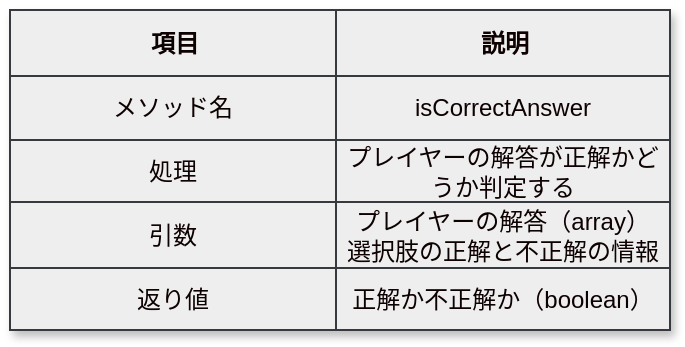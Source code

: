 <mxfile>
    <diagram id="vKuEH-y9Z0ZvnTDw-Nh4" name="ページ1">
        <mxGraphModel dx="557" dy="374" grid="0" gridSize="10" guides="1" tooltips="1" connect="1" arrows="1" fold="1" page="1" pageScale="1" pageWidth="827" pageHeight="1169" math="0" shadow="0">
            <root>
                <mxCell id="0"/>
                <mxCell id="1" parent="0"/>
                <mxCell id="2" value="Assets" style="childLayout=tableLayout;recursiveResize=0;shadow=1;fillColor=#eeeeee;strokeColor=#36393d;fontColor=#0e0101;" parent="1" vertex="1">
                    <mxGeometry x="134" y="92" width="330" height="160" as="geometry"/>
                </mxCell>
                <mxCell id="3" style="shape=tableRow;horizontal=0;startSize=0;swimlaneHead=0;swimlaneBody=0;top=0;left=0;bottom=0;right=0;dropTarget=0;collapsible=0;recursiveResize=0;expand=0;fontStyle=0;fillColor=#eeeeee;strokeColor=#36393d;fontColor=#0e0101;" parent="2" vertex="1">
                    <mxGeometry width="330" height="33" as="geometry"/>
                </mxCell>
                <mxCell id="4" value="項目" style="connectable=0;recursiveResize=0;align=center;fontStyle=1;html=1;fillColor=#eeeeee;strokeColor=#36393d;fontColor=#0e0101;" parent="3" vertex="1">
                    <mxGeometry width="163" height="33" as="geometry">
                        <mxRectangle width="163" height="33" as="alternateBounds"/>
                    </mxGeometry>
                </mxCell>
                <mxCell id="5" value="説明" style="connectable=0;recursiveResize=0;align=center;fontStyle=1;html=1;fillColor=#eeeeee;strokeColor=#36393d;fontColor=#0e0101;" parent="3" vertex="1">
                    <mxGeometry x="163" width="167" height="33" as="geometry">
                        <mxRectangle width="167" height="33" as="alternateBounds"/>
                    </mxGeometry>
                </mxCell>
                <mxCell id="7" value="" style="shape=tableRow;horizontal=0;startSize=0;swimlaneHead=0;swimlaneBody=0;top=0;left=0;bottom=0;right=0;dropTarget=0;collapsible=0;recursiveResize=0;expand=0;fontStyle=0;fillColor=#eeeeee;strokeColor=#36393d;fontColor=#0e0101;" parent="2" vertex="1">
                    <mxGeometry y="33" width="330" height="32" as="geometry"/>
                </mxCell>
                <mxCell id="8" value="メソッド名" style="connectable=0;recursiveResize=0;align=center;whiteSpace=wrap;html=1;fillColor=#eeeeee;strokeColor=#36393d;fontColor=#0e0101;" parent="7" vertex="1">
                    <mxGeometry width="163" height="32" as="geometry">
                        <mxRectangle width="163" height="32" as="alternateBounds"/>
                    </mxGeometry>
                </mxCell>
                <mxCell id="9" value="isCorrectAnswer" style="connectable=0;recursiveResize=0;align=center;whiteSpace=wrap;html=1;fillColor=#eeeeee;strokeColor=#36393d;fontColor=#0e0101;" parent="7" vertex="1">
                    <mxGeometry x="163" width="167" height="32" as="geometry">
                        <mxRectangle width="167" height="32" as="alternateBounds"/>
                    </mxGeometry>
                </mxCell>
                <mxCell id="11" value="" style="shape=tableRow;horizontal=0;startSize=0;swimlaneHead=0;swimlaneBody=0;top=0;left=0;bottom=0;right=0;dropTarget=0;collapsible=0;recursiveResize=0;expand=0;fontStyle=1;fillColor=#eeeeee;strokeColor=#36393d;fontColor=#0e0101;" parent="2" vertex="1">
                    <mxGeometry y="65" width="330" height="31" as="geometry"/>
                </mxCell>
                <mxCell id="12" value="処理" style="connectable=0;recursiveResize=0;whiteSpace=wrap;html=1;fillColor=#eeeeee;strokeColor=#36393d;fontColor=#0e0101;" parent="11" vertex="1">
                    <mxGeometry width="163" height="31" as="geometry">
                        <mxRectangle width="163" height="31" as="alternateBounds"/>
                    </mxGeometry>
                </mxCell>
                <mxCell id="13" value="プレイヤーの解答が正解かどうか判定する" style="connectable=0;recursiveResize=0;whiteSpace=wrap;html=1;fillColor=#eeeeee;strokeColor=#36393d;fontColor=#0e0101;" parent="11" vertex="1">
                    <mxGeometry x="163" width="167" height="31" as="geometry">
                        <mxRectangle width="167" height="31" as="alternateBounds"/>
                    </mxGeometry>
                </mxCell>
                <mxCell id="15" value="" style="shape=tableRow;horizontal=0;startSize=0;swimlaneHead=0;swimlaneBody=0;top=0;left=0;bottom=0;right=0;dropTarget=0;collapsible=0;recursiveResize=0;expand=0;fontStyle=0;fillColor=#eeeeee;strokeColor=#36393d;fontColor=#0e0101;" parent="2" vertex="1">
                    <mxGeometry y="96" width="330" height="33" as="geometry"/>
                </mxCell>
                <mxCell id="16" value="引数" style="connectable=0;recursiveResize=0;fontStyle=0;align=center;whiteSpace=wrap;html=1;fillColor=#eeeeee;strokeColor=#36393d;fontColor=#0e0101;" parent="15" vertex="1">
                    <mxGeometry width="163" height="33" as="geometry">
                        <mxRectangle width="163" height="33" as="alternateBounds"/>
                    </mxGeometry>
                </mxCell>
                <mxCell id="17" value="プレイヤーの解答（array）&lt;br&gt;選択肢の正解と不正解の情報" style="connectable=0;recursiveResize=0;fontStyle=0;align=center;whiteSpace=wrap;html=1;fillColor=#eeeeee;strokeColor=#36393d;fontColor=#0e0101;" parent="15" vertex="1">
                    <mxGeometry x="163" width="167" height="33" as="geometry">
                        <mxRectangle width="167" height="33" as="alternateBounds"/>
                    </mxGeometry>
                </mxCell>
                <mxCell id="19" value="" style="shape=tableRow;horizontal=0;startSize=0;swimlaneHead=0;swimlaneBody=0;top=0;left=0;bottom=0;right=0;dropTarget=0;collapsible=0;recursiveResize=0;expand=0;fontStyle=1;fillColor=#eeeeee;strokeColor=#36393d;fontColor=#0e0101;" parent="2" vertex="1">
                    <mxGeometry y="129" width="330" height="31" as="geometry"/>
                </mxCell>
                <mxCell id="20" value="返り値" style="connectable=0;recursiveResize=0;whiteSpace=wrap;html=1;fillColor=#eeeeee;strokeColor=#36393d;fontColor=#0e0101;" parent="19" vertex="1">
                    <mxGeometry width="163" height="31" as="geometry">
                        <mxRectangle width="163" height="31" as="alternateBounds"/>
                    </mxGeometry>
                </mxCell>
                <mxCell id="21" value="正解か不正解か（boolean）" style="connectable=0;recursiveResize=0;whiteSpace=wrap;html=1;fillColor=#eeeeee;strokeColor=#36393d;fontColor=#0e0101;" parent="19" vertex="1">
                    <mxGeometry x="163" width="167" height="31" as="geometry">
                        <mxRectangle width="167" height="31" as="alternateBounds"/>
                    </mxGeometry>
                </mxCell>
            </root>
        </mxGraphModel>
    </diagram>
</mxfile>
